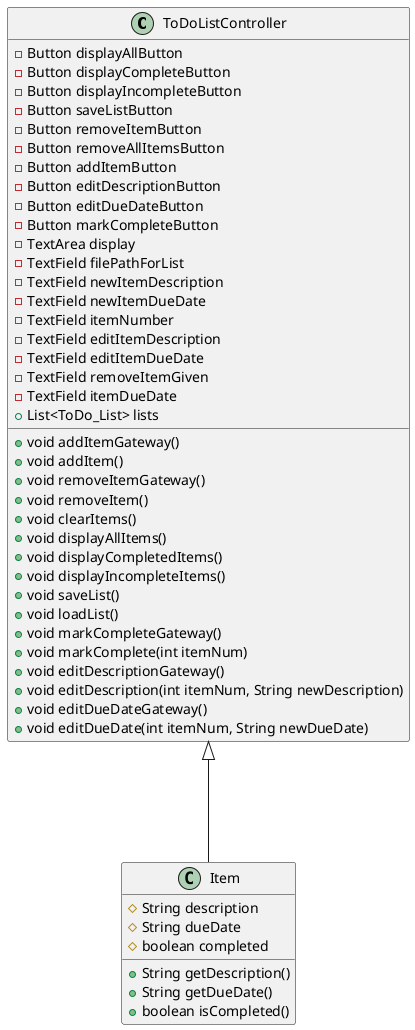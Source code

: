 @startuml
'https://plantuml.com/sequence-diagram

class ToDoListController {
    - Button displayAllButton
    - Button displayCompleteButton
    - Button displayIncompleteButton
    - Button saveListButton
    - Button removeItemButton
    - Button removeAllItemsButton
    - Button addItemButton
    - Button editDescriptionButton
    - Button editDueDateButton
    - Button markCompleteButton
    - TextArea display
    - TextField filePathForList
    - TextField newItemDescription
    - TextField newItemDueDate
    - TextField itemNumber
    - TextField editItemDescription
    - TextField editItemDueDate
    - TextField removeItemGiven
    - TextField itemDueDate
    + List<ToDo_List> lists
    + void addItemGateway()
    + void addItem()
    + void removeItemGateway()
    + void removeItem()
    + void clearItems()
    + void displayAllItems()
    + void displayCompletedItems()
    + void displayIncompleteItems()
    + void saveList()
    + void loadList()
    + void markCompleteGateway()
    + void markComplete(int itemNum)
    + void editDescriptionGateway()
    + void editDescription(int itemNum, String newDescription)
    + void editDueDateGateway()
    + void editDueDate(int itemNum, String newDueDate)
}
class Item {
    # String description
    # String dueDate
    # boolean completed
    + String getDescription()
    + String getDueDate()
    + boolean isCompleted()
}

ToDoListController <|---Item
@enduml